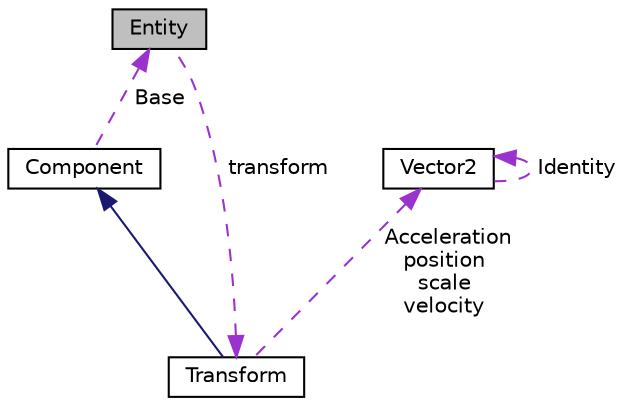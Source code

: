 digraph "Entity"
{
 // LATEX_PDF_SIZE
  edge [fontname="Helvetica",fontsize="10",labelfontname="Helvetica",labelfontsize="10"];
  node [fontname="Helvetica",fontsize="10",shape=record];
  Node1 [label="Entity",height=0.2,width=0.4,color="black", fillcolor="grey75", style="filled", fontcolor="black",tooltip=" "];
  Node2 -> Node1 [dir="back",color="darkorchid3",fontsize="10",style="dashed",label=" transform" ,fontname="Helvetica"];
  Node2 [label="Transform",height=0.2,width=0.4,color="black", fillcolor="white", style="filled",URL="$class_transform.html",tooltip=" "];
  Node3 -> Node2 [dir="back",color="midnightblue",fontsize="10",style="solid",fontname="Helvetica"];
  Node3 [label="Component",height=0.2,width=0.4,color="black", fillcolor="white", style="filled",URL="$class_component.html",tooltip=" "];
  Node1 -> Node3 [dir="back",color="darkorchid3",fontsize="10",style="dashed",label=" Base" ,fontname="Helvetica"];
  Node4 -> Node2 [dir="back",color="darkorchid3",fontsize="10",style="dashed",label=" Acceleration\nposition\nscale\nvelocity" ,fontname="Helvetica"];
  Node4 [label="Vector2",height=0.2,width=0.4,color="black", fillcolor="white", style="filled",URL="$struct_vector2.html",tooltip=" "];
  Node4 -> Node4 [dir="back",color="darkorchid3",fontsize="10",style="dashed",label=" Identity" ,fontname="Helvetica"];
}
